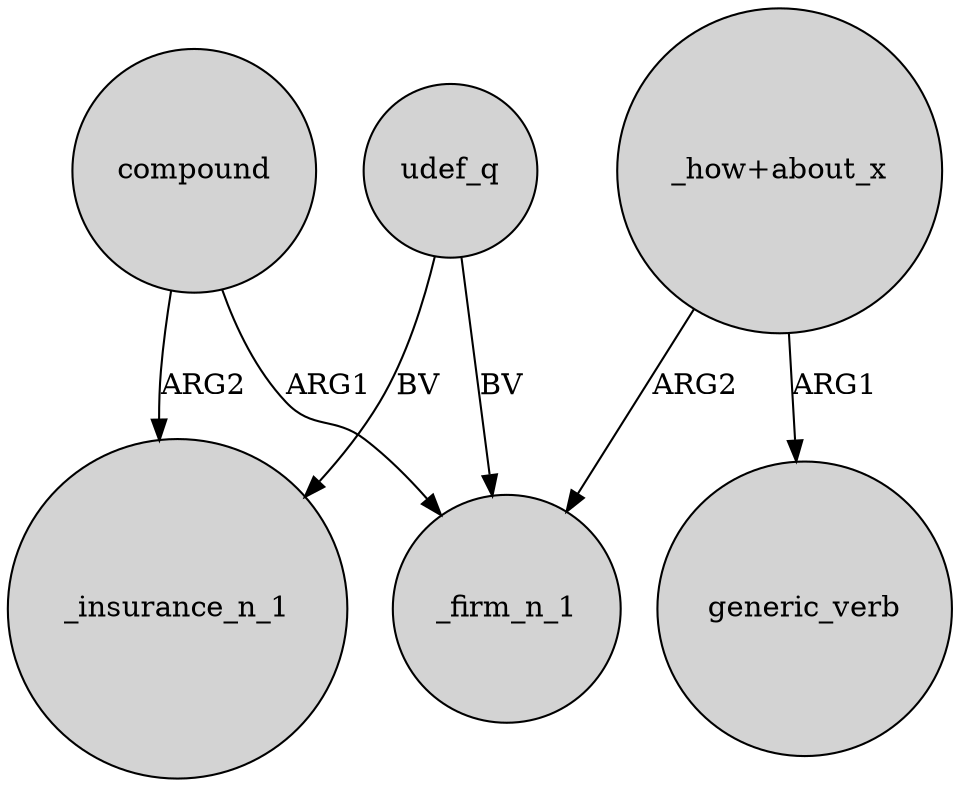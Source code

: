 digraph {
	node [shape=circle style=filled]
	udef_q -> _firm_n_1 [label=BV]
	udef_q -> _insurance_n_1 [label=BV]
	compound -> _insurance_n_1 [label=ARG2]
	"_how+about_x" -> _firm_n_1 [label=ARG2]
	compound -> _firm_n_1 [label=ARG1]
	"_how+about_x" -> generic_verb [label=ARG1]
}
